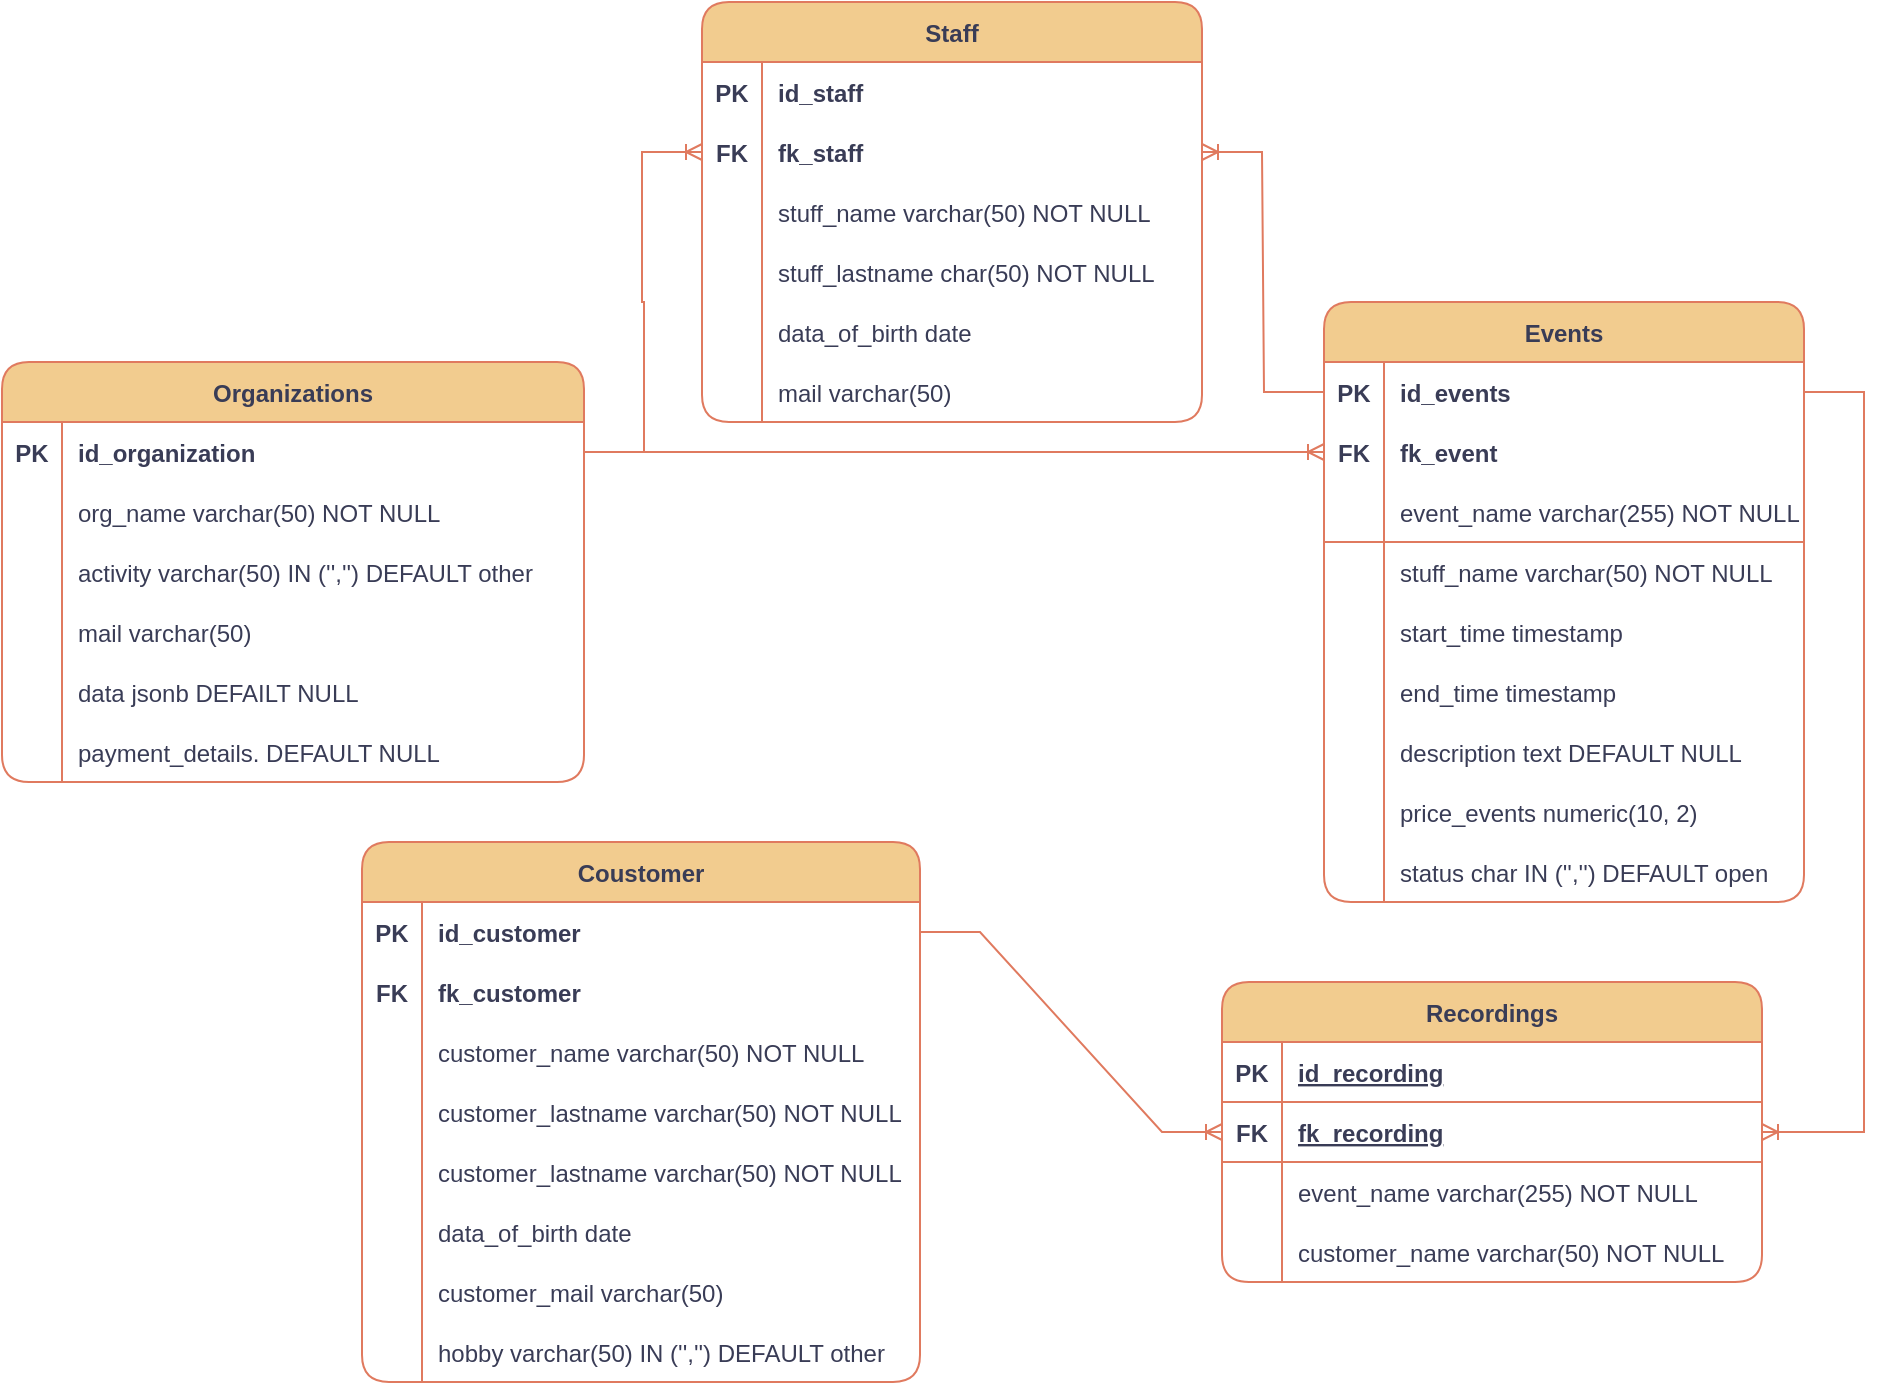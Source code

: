 <mxfile version="22.0.0" type="github">
  <diagram id="R2lEEEUBdFMjLlhIrx00" name="Page-1">
    <mxGraphModel dx="1947" dy="1681" grid="1" gridSize="10" guides="1" tooltips="1" connect="1" arrows="1" fold="1" page="1" pageScale="1" pageWidth="850" pageHeight="1100" math="0" shadow="0" extFonts="Permanent Marker^https://fonts.googleapis.com/css?family=Permanent+Marker">
      <root>
        <mxCell id="0" />
        <mxCell id="1" parent="0" />
        <mxCell id="C-vyLk0tnHw3VtMMgP7b-2" value="Events" style="shape=table;startSize=30;container=1;collapsible=1;childLayout=tableLayout;fixedRows=1;rowLines=0;fontStyle=1;align=center;resizeLast=1;rounded=1;labelBackgroundColor=none;fillColor=#F2CC8F;strokeColor=#E07A5F;fontColor=#393C56;" parent="1" vertex="1">
          <mxGeometry x="531" y="70" width="240" height="300" as="geometry" />
        </mxCell>
        <mxCell id="FcAonX_O4nh6kJEHTX_8-189" value="" style="shape=partialRectangle;collapsible=0;dropTarget=0;pointerEvents=0;fillColor=none;points=[[0,0.5],[1,0.5]];portConstraint=eastwest;top=0;left=0;right=0;bottom=0;rounded=1;labelBackgroundColor=none;strokeColor=#E07A5F;fontColor=#393C56;" vertex="1" parent="C-vyLk0tnHw3VtMMgP7b-2">
          <mxGeometry y="30" width="240" height="30" as="geometry" />
        </mxCell>
        <mxCell id="FcAonX_O4nh6kJEHTX_8-190" value="PK" style="shape=partialRectangle;overflow=hidden;connectable=0;fillColor=none;top=0;left=0;bottom=0;right=0;rounded=1;labelBackgroundColor=none;strokeColor=#E07A5F;fontColor=#393C56;fontStyle=1" vertex="1" parent="FcAonX_O4nh6kJEHTX_8-189">
          <mxGeometry width="30" height="30" as="geometry">
            <mxRectangle width="30" height="30" as="alternateBounds" />
          </mxGeometry>
        </mxCell>
        <mxCell id="FcAonX_O4nh6kJEHTX_8-191" value="id_events" style="shape=partialRectangle;overflow=hidden;connectable=0;fillColor=none;top=0;left=0;bottom=0;right=0;align=left;spacingLeft=6;rounded=1;labelBackgroundColor=none;strokeColor=#E07A5F;fontColor=#393C56;fontStyle=1" vertex="1" parent="FcAonX_O4nh6kJEHTX_8-189">
          <mxGeometry x="30" width="210" height="30" as="geometry">
            <mxRectangle width="210" height="30" as="alternateBounds" />
          </mxGeometry>
        </mxCell>
        <mxCell id="FcAonX_O4nh6kJEHTX_8-214" value="" style="shape=partialRectangle;collapsible=0;dropTarget=0;pointerEvents=0;fillColor=none;points=[[0,0.5],[1,0.5]];portConstraint=eastwest;top=0;left=0;right=0;bottom=0;rounded=1;labelBackgroundColor=none;strokeColor=#E07A5F;fontColor=#393C56;" vertex="1" parent="C-vyLk0tnHw3VtMMgP7b-2">
          <mxGeometry y="60" width="240" height="30" as="geometry" />
        </mxCell>
        <mxCell id="FcAonX_O4nh6kJEHTX_8-215" value="FK" style="shape=partialRectangle;overflow=hidden;connectable=0;fillColor=none;top=0;left=0;bottom=0;right=0;rounded=1;labelBackgroundColor=none;strokeColor=#E07A5F;fontColor=#393C56;fontStyle=1" vertex="1" parent="FcAonX_O4nh6kJEHTX_8-214">
          <mxGeometry width="30" height="30" as="geometry">
            <mxRectangle width="30" height="30" as="alternateBounds" />
          </mxGeometry>
        </mxCell>
        <mxCell id="FcAonX_O4nh6kJEHTX_8-216" value="fk_event" style="shape=partialRectangle;overflow=hidden;connectable=0;fillColor=none;top=0;left=0;bottom=0;right=0;align=left;spacingLeft=6;rounded=1;labelBackgroundColor=none;strokeColor=#E07A5F;fontColor=#393C56;fontStyle=1" vertex="1" parent="FcAonX_O4nh6kJEHTX_8-214">
          <mxGeometry x="30" width="210" height="30" as="geometry">
            <mxRectangle width="210" height="30" as="alternateBounds" />
          </mxGeometry>
        </mxCell>
        <mxCell id="C-vyLk0tnHw3VtMMgP7b-3" value="" style="shape=partialRectangle;collapsible=0;dropTarget=0;pointerEvents=0;fillColor=none;points=[[0,0.5],[1,0.5]];portConstraint=eastwest;top=0;left=0;right=0;bottom=1;rounded=1;labelBackgroundColor=none;strokeColor=#E07A5F;fontColor=#393C56;" parent="C-vyLk0tnHw3VtMMgP7b-2" vertex="1">
          <mxGeometry y="90" width="240" height="30" as="geometry" />
        </mxCell>
        <mxCell id="C-vyLk0tnHw3VtMMgP7b-4" value="" style="shape=partialRectangle;overflow=hidden;connectable=0;fillColor=none;top=0;left=0;bottom=0;right=0;fontStyle=1;rounded=1;labelBackgroundColor=none;strokeColor=#E07A5F;fontColor=#393C56;" parent="C-vyLk0tnHw3VtMMgP7b-3" vertex="1">
          <mxGeometry width="30" height="30" as="geometry">
            <mxRectangle width="30" height="30" as="alternateBounds" />
          </mxGeometry>
        </mxCell>
        <mxCell id="C-vyLk0tnHw3VtMMgP7b-5" value="event_name varchar(255) NOT NULL" style="shape=partialRectangle;overflow=hidden;connectable=0;fillColor=none;top=0;left=0;bottom=0;right=0;align=left;spacingLeft=6;fontStyle=0;rounded=1;labelBackgroundColor=none;strokeColor=default;fontColor=#393C56;" parent="C-vyLk0tnHw3VtMMgP7b-3" vertex="1">
          <mxGeometry x="30" width="210" height="30" as="geometry">
            <mxRectangle width="210" height="30" as="alternateBounds" />
          </mxGeometry>
        </mxCell>
        <mxCell id="C-vyLk0tnHw3VtMMgP7b-6" value="" style="shape=partialRectangle;collapsible=0;dropTarget=0;pointerEvents=0;fillColor=none;points=[[0,0.5],[1,0.5]];portConstraint=eastwest;top=0;left=0;right=0;bottom=0;rounded=1;labelBackgroundColor=none;strokeColor=#E07A5F;fontColor=#393C56;" parent="C-vyLk0tnHw3VtMMgP7b-2" vertex="1">
          <mxGeometry y="120" width="240" height="30" as="geometry" />
        </mxCell>
        <mxCell id="C-vyLk0tnHw3VtMMgP7b-7" value="" style="shape=partialRectangle;overflow=hidden;connectable=0;fillColor=none;top=0;left=0;bottom=0;right=0;rounded=1;labelBackgroundColor=none;strokeColor=#E07A5F;fontColor=#393C56;" parent="C-vyLk0tnHw3VtMMgP7b-6" vertex="1">
          <mxGeometry width="30" height="30" as="geometry">
            <mxRectangle width="30" height="30" as="alternateBounds" />
          </mxGeometry>
        </mxCell>
        <mxCell id="C-vyLk0tnHw3VtMMgP7b-8" value="stuff_name varchar(50) NOT NULL" style="shape=partialRectangle;overflow=hidden;connectable=0;fillColor=none;top=0;left=0;bottom=0;right=0;align=left;spacingLeft=6;rounded=1;labelBackgroundColor=none;strokeColor=#E07A5F;fontColor=#393C56;" parent="C-vyLk0tnHw3VtMMgP7b-6" vertex="1">
          <mxGeometry x="30" width="210" height="30" as="geometry">
            <mxRectangle width="210" height="30" as="alternateBounds" />
          </mxGeometry>
        </mxCell>
        <mxCell id="C-vyLk0tnHw3VtMMgP7b-9" value="" style="shape=partialRectangle;collapsible=0;dropTarget=0;pointerEvents=0;fillColor=none;points=[[0,0.5],[1,0.5]];portConstraint=eastwest;top=0;left=0;right=0;bottom=0;rounded=1;labelBackgroundColor=none;strokeColor=#E07A5F;fontColor=#393C56;" parent="C-vyLk0tnHw3VtMMgP7b-2" vertex="1">
          <mxGeometry y="150" width="240" height="30" as="geometry" />
        </mxCell>
        <mxCell id="C-vyLk0tnHw3VtMMgP7b-10" value="" style="shape=partialRectangle;overflow=hidden;connectable=0;fillColor=none;top=0;left=0;bottom=0;right=0;rounded=1;labelBackgroundColor=none;strokeColor=#E07A5F;fontColor=#393C56;" parent="C-vyLk0tnHw3VtMMgP7b-9" vertex="1">
          <mxGeometry width="30" height="30" as="geometry">
            <mxRectangle width="30" height="30" as="alternateBounds" />
          </mxGeometry>
        </mxCell>
        <mxCell id="C-vyLk0tnHw3VtMMgP7b-11" value="start_time timestamp" style="shape=partialRectangle;overflow=hidden;connectable=0;fillColor=none;top=0;left=0;bottom=0;right=0;align=left;spacingLeft=6;rounded=1;labelBackgroundColor=none;strokeColor=#E07A5F;fontColor=#393C56;" parent="C-vyLk0tnHw3VtMMgP7b-9" vertex="1">
          <mxGeometry x="30" width="210" height="30" as="geometry">
            <mxRectangle width="210" height="30" as="alternateBounds" />
          </mxGeometry>
        </mxCell>
        <mxCell id="FcAonX_O4nh6kJEHTX_8-180" value="" style="shape=partialRectangle;collapsible=0;dropTarget=0;pointerEvents=0;fillColor=none;points=[[0,0.5],[1,0.5]];portConstraint=eastwest;top=0;left=0;right=0;bottom=0;rounded=1;labelBackgroundColor=none;strokeColor=#E07A5F;fontColor=#393C56;" vertex="1" parent="C-vyLk0tnHw3VtMMgP7b-2">
          <mxGeometry y="180" width="240" height="30" as="geometry" />
        </mxCell>
        <mxCell id="FcAonX_O4nh6kJEHTX_8-181" value="" style="shape=partialRectangle;overflow=hidden;connectable=0;fillColor=none;top=0;left=0;bottom=0;right=0;rounded=1;labelBackgroundColor=none;strokeColor=#E07A5F;fontColor=#393C56;" vertex="1" parent="FcAonX_O4nh6kJEHTX_8-180">
          <mxGeometry width="30" height="30" as="geometry">
            <mxRectangle width="30" height="30" as="alternateBounds" />
          </mxGeometry>
        </mxCell>
        <mxCell id="FcAonX_O4nh6kJEHTX_8-182" value="end_time timestamp" style="shape=partialRectangle;overflow=hidden;connectable=0;fillColor=none;top=0;left=0;bottom=0;right=0;align=left;spacingLeft=6;rounded=1;labelBackgroundColor=none;strokeColor=#E07A5F;fontColor=#393C56;" vertex="1" parent="FcAonX_O4nh6kJEHTX_8-180">
          <mxGeometry x="30" width="210" height="30" as="geometry">
            <mxRectangle width="210" height="30" as="alternateBounds" />
          </mxGeometry>
        </mxCell>
        <mxCell id="FcAonX_O4nh6kJEHTX_8-199" value="" style="shape=partialRectangle;collapsible=0;dropTarget=0;pointerEvents=0;fillColor=none;points=[[0,0.5],[1,0.5]];portConstraint=eastwest;top=0;left=0;right=0;bottom=0;rounded=1;labelBackgroundColor=none;strokeColor=#E07A5F;fontColor=#393C56;" vertex="1" parent="C-vyLk0tnHw3VtMMgP7b-2">
          <mxGeometry y="210" width="240" height="30" as="geometry" />
        </mxCell>
        <mxCell id="FcAonX_O4nh6kJEHTX_8-200" value="" style="shape=partialRectangle;overflow=hidden;connectable=0;fillColor=none;top=0;left=0;bottom=0;right=0;rounded=1;labelBackgroundColor=none;strokeColor=#E07A5F;fontColor=#393C56;" vertex="1" parent="FcAonX_O4nh6kJEHTX_8-199">
          <mxGeometry width="30" height="30" as="geometry">
            <mxRectangle width="30" height="30" as="alternateBounds" />
          </mxGeometry>
        </mxCell>
        <mxCell id="FcAonX_O4nh6kJEHTX_8-201" value="description text DEFAULT NULL" style="shape=partialRectangle;overflow=hidden;connectable=0;fillColor=none;top=0;left=0;bottom=0;right=0;align=left;spacingLeft=6;rounded=1;labelBackgroundColor=none;strokeColor=#E07A5F;fontColor=#393C56;" vertex="1" parent="FcAonX_O4nh6kJEHTX_8-199">
          <mxGeometry x="30" width="210" height="30" as="geometry">
            <mxRectangle width="210" height="30" as="alternateBounds" />
          </mxGeometry>
        </mxCell>
        <mxCell id="FcAonX_O4nh6kJEHTX_8-208" value="" style="shape=partialRectangle;collapsible=0;dropTarget=0;pointerEvents=0;fillColor=none;points=[[0,0.5],[1,0.5]];portConstraint=eastwest;top=0;left=0;right=0;bottom=0;rounded=1;labelBackgroundColor=none;strokeColor=#E07A5F;fontColor=#393C56;" vertex="1" parent="C-vyLk0tnHw3VtMMgP7b-2">
          <mxGeometry y="240" width="240" height="30" as="geometry" />
        </mxCell>
        <mxCell id="FcAonX_O4nh6kJEHTX_8-209" value="" style="shape=partialRectangle;overflow=hidden;connectable=0;fillColor=none;top=0;left=0;bottom=0;right=0;rounded=1;labelBackgroundColor=none;strokeColor=#E07A5F;fontColor=#393C56;" vertex="1" parent="FcAonX_O4nh6kJEHTX_8-208">
          <mxGeometry width="30" height="30" as="geometry">
            <mxRectangle width="30" height="30" as="alternateBounds" />
          </mxGeometry>
        </mxCell>
        <mxCell id="FcAonX_O4nh6kJEHTX_8-210" value="price_events numeric(10, 2)" style="shape=partialRectangle;overflow=hidden;connectable=0;fillColor=none;top=0;left=0;bottom=0;right=0;align=left;spacingLeft=6;rounded=1;labelBackgroundColor=none;strokeColor=#E07A5F;fontColor=#393C56;" vertex="1" parent="FcAonX_O4nh6kJEHTX_8-208">
          <mxGeometry x="30" width="210" height="30" as="geometry">
            <mxRectangle width="210" height="30" as="alternateBounds" />
          </mxGeometry>
        </mxCell>
        <mxCell id="FcAonX_O4nh6kJEHTX_8-257" value="" style="shape=partialRectangle;collapsible=0;dropTarget=0;pointerEvents=0;fillColor=none;points=[[0,0.5],[1,0.5]];portConstraint=eastwest;top=0;left=0;right=0;bottom=0;rounded=1;labelBackgroundColor=none;strokeColor=#E07A5F;fontColor=#393C56;" vertex="1" parent="C-vyLk0tnHw3VtMMgP7b-2">
          <mxGeometry y="270" width="240" height="30" as="geometry" />
        </mxCell>
        <mxCell id="FcAonX_O4nh6kJEHTX_8-258" value="" style="shape=partialRectangle;overflow=hidden;connectable=0;fillColor=none;top=0;left=0;bottom=0;right=0;rounded=1;labelBackgroundColor=none;strokeColor=#E07A5F;fontColor=#393C56;" vertex="1" parent="FcAonX_O4nh6kJEHTX_8-257">
          <mxGeometry width="30" height="30" as="geometry">
            <mxRectangle width="30" height="30" as="alternateBounds" />
          </mxGeometry>
        </mxCell>
        <mxCell id="FcAonX_O4nh6kJEHTX_8-259" value="status char IN (&#39;&#39;,&#39;&#39;) DEFAULT open" style="shape=partialRectangle;overflow=hidden;connectable=0;fillColor=none;top=0;left=0;bottom=0;right=0;align=left;spacingLeft=6;rounded=1;labelBackgroundColor=none;strokeColor=#E07A5F;fontColor=#393C56;" vertex="1" parent="FcAonX_O4nh6kJEHTX_8-257">
          <mxGeometry x="30" width="210" height="30" as="geometry">
            <mxRectangle width="210" height="30" as="alternateBounds" />
          </mxGeometry>
        </mxCell>
        <mxCell id="C-vyLk0tnHw3VtMMgP7b-13" value="Recordings" style="shape=table;startSize=30;container=1;collapsible=1;childLayout=tableLayout;fixedRows=1;rowLines=0;fontStyle=1;align=center;resizeLast=1;rounded=1;labelBackgroundColor=none;fillColor=#F2CC8F;strokeColor=#E07A5F;fontColor=#393C56;" parent="1" vertex="1">
          <mxGeometry x="480" y="410" width="270" height="150" as="geometry" />
        </mxCell>
        <mxCell id="C-vyLk0tnHw3VtMMgP7b-14" value="" style="shape=partialRectangle;collapsible=0;dropTarget=0;pointerEvents=0;fillColor=none;points=[[0,0.5],[1,0.5]];portConstraint=eastwest;top=0;left=0;right=0;bottom=1;rounded=1;labelBackgroundColor=none;strokeColor=#E07A5F;fontColor=#393C56;" parent="C-vyLk0tnHw3VtMMgP7b-13" vertex="1">
          <mxGeometry y="30" width="270" height="30" as="geometry" />
        </mxCell>
        <mxCell id="C-vyLk0tnHw3VtMMgP7b-15" value="PK" style="shape=partialRectangle;overflow=hidden;connectable=0;fillColor=none;top=0;left=0;bottom=0;right=0;fontStyle=1;rounded=1;labelBackgroundColor=none;strokeColor=#E07A5F;fontColor=#393C56;" parent="C-vyLk0tnHw3VtMMgP7b-14" vertex="1">
          <mxGeometry width="30" height="30" as="geometry">
            <mxRectangle width="30" height="30" as="alternateBounds" />
          </mxGeometry>
        </mxCell>
        <mxCell id="C-vyLk0tnHw3VtMMgP7b-16" value="id_recording" style="shape=partialRectangle;overflow=hidden;connectable=0;fillColor=none;top=0;left=0;bottom=0;right=0;align=left;spacingLeft=6;fontStyle=5;rounded=1;labelBackgroundColor=none;strokeColor=#E07A5F;fontColor=#393C56;" parent="C-vyLk0tnHw3VtMMgP7b-14" vertex="1">
          <mxGeometry x="30" width="240" height="30" as="geometry">
            <mxRectangle width="240" height="30" as="alternateBounds" />
          </mxGeometry>
        </mxCell>
        <mxCell id="FcAonX_O4nh6kJEHTX_8-226" value="" style="shape=partialRectangle;collapsible=0;dropTarget=0;pointerEvents=0;fillColor=none;points=[[0,0.5],[1,0.5]];portConstraint=eastwest;top=0;left=0;right=0;bottom=1;rounded=1;labelBackgroundColor=none;strokeColor=#E07A5F;fontColor=#393C56;" vertex="1" parent="C-vyLk0tnHw3VtMMgP7b-13">
          <mxGeometry y="60" width="270" height="30" as="geometry" />
        </mxCell>
        <mxCell id="FcAonX_O4nh6kJEHTX_8-227" value="FK" style="shape=partialRectangle;overflow=hidden;connectable=0;fillColor=none;top=0;left=0;bottom=0;right=0;fontStyle=1;rounded=1;labelBackgroundColor=none;strokeColor=#E07A5F;fontColor=#393C56;" vertex="1" parent="FcAonX_O4nh6kJEHTX_8-226">
          <mxGeometry width="30" height="30" as="geometry">
            <mxRectangle width="30" height="30" as="alternateBounds" />
          </mxGeometry>
        </mxCell>
        <mxCell id="FcAonX_O4nh6kJEHTX_8-228" value="fk_recording" style="shape=partialRectangle;overflow=hidden;connectable=0;fillColor=none;top=0;left=0;bottom=0;right=0;align=left;spacingLeft=6;fontStyle=5;rounded=1;labelBackgroundColor=none;strokeColor=#E07A5F;fontColor=#393C56;" vertex="1" parent="FcAonX_O4nh6kJEHTX_8-226">
          <mxGeometry x="30" width="240" height="30" as="geometry">
            <mxRectangle width="240" height="30" as="alternateBounds" />
          </mxGeometry>
        </mxCell>
        <mxCell id="C-vyLk0tnHw3VtMMgP7b-17" value="" style="shape=partialRectangle;collapsible=0;dropTarget=0;pointerEvents=0;fillColor=none;points=[[0,0.5],[1,0.5]];portConstraint=eastwest;top=0;left=0;right=0;bottom=0;rounded=1;labelBackgroundColor=none;strokeColor=#E07A5F;fontColor=#393C56;" parent="C-vyLk0tnHw3VtMMgP7b-13" vertex="1">
          <mxGeometry y="90" width="270" height="30" as="geometry" />
        </mxCell>
        <mxCell id="C-vyLk0tnHw3VtMMgP7b-18" value="" style="shape=partialRectangle;overflow=hidden;connectable=0;fillColor=none;top=0;left=0;bottom=0;right=0;rounded=1;labelBackgroundColor=none;strokeColor=#E07A5F;fontColor=#393C56;" parent="C-vyLk0tnHw3VtMMgP7b-17" vertex="1">
          <mxGeometry width="30" height="30" as="geometry">
            <mxRectangle width="30" height="30" as="alternateBounds" />
          </mxGeometry>
        </mxCell>
        <mxCell id="C-vyLk0tnHw3VtMMgP7b-19" value="event_name varchar(255) NOT NULL" style="shape=partialRectangle;overflow=hidden;connectable=0;fillColor=none;top=0;left=0;bottom=0;right=0;align=left;spacingLeft=6;rounded=1;labelBackgroundColor=none;strokeColor=#E07A5F;fontColor=#393C56;" parent="C-vyLk0tnHw3VtMMgP7b-17" vertex="1">
          <mxGeometry x="30" width="240" height="30" as="geometry">
            <mxRectangle width="240" height="30" as="alternateBounds" />
          </mxGeometry>
        </mxCell>
        <mxCell id="FcAonX_O4nh6kJEHTX_8-202" value="" style="shape=partialRectangle;collapsible=0;dropTarget=0;pointerEvents=0;fillColor=none;points=[[0,0.5],[1,0.5]];portConstraint=eastwest;top=0;left=0;right=0;bottom=0;rounded=1;labelBackgroundColor=none;strokeColor=#E07A5F;fontColor=#393C56;" vertex="1" parent="C-vyLk0tnHw3VtMMgP7b-13">
          <mxGeometry y="120" width="270" height="30" as="geometry" />
        </mxCell>
        <mxCell id="FcAonX_O4nh6kJEHTX_8-203" value="" style="shape=partialRectangle;overflow=hidden;connectable=0;fillColor=none;top=0;left=0;bottom=0;right=0;rounded=1;labelBackgroundColor=none;strokeColor=#E07A5F;fontColor=#393C56;" vertex="1" parent="FcAonX_O4nh6kJEHTX_8-202">
          <mxGeometry width="30" height="30" as="geometry">
            <mxRectangle width="30" height="30" as="alternateBounds" />
          </mxGeometry>
        </mxCell>
        <mxCell id="FcAonX_O4nh6kJEHTX_8-204" value="customer_name varchar(50) NOT NULL" style="shape=partialRectangle;overflow=hidden;connectable=0;fillColor=none;top=0;left=0;bottom=0;right=0;align=left;spacingLeft=6;rounded=1;labelBackgroundColor=none;strokeColor=#E07A5F;fontColor=#393C56;" vertex="1" parent="FcAonX_O4nh6kJEHTX_8-202">
          <mxGeometry x="30" width="240" height="30" as="geometry">
            <mxRectangle width="240" height="30" as="alternateBounds" />
          </mxGeometry>
        </mxCell>
        <mxCell id="C-vyLk0tnHw3VtMMgP7b-23" value="Organizations" style="shape=table;startSize=30;container=1;collapsible=1;childLayout=tableLayout;fixedRows=1;rowLines=0;fontStyle=1;align=center;resizeLast=1;rounded=1;labelBackgroundColor=none;fillColor=#F2CC8F;strokeColor=#E07A5F;fontColor=#393C56;" parent="1" vertex="1">
          <mxGeometry x="-130" y="100" width="291" height="210" as="geometry" />
        </mxCell>
        <mxCell id="FcAonX_O4nh6kJEHTX_8-183" value="" style="shape=partialRectangle;collapsible=0;dropTarget=0;pointerEvents=0;fillColor=none;points=[[0,0.5],[1,0.5]];portConstraint=eastwest;top=0;left=0;right=0;bottom=0;rounded=1;labelBackgroundColor=none;strokeColor=#E07A5F;fontColor=#393C56;" vertex="1" parent="C-vyLk0tnHw3VtMMgP7b-23">
          <mxGeometry y="30" width="291" height="30" as="geometry" />
        </mxCell>
        <mxCell id="FcAonX_O4nh6kJEHTX_8-184" value="PK" style="shape=partialRectangle;overflow=hidden;connectable=0;fillColor=none;top=0;left=0;bottom=0;right=0;rounded=1;labelBackgroundColor=none;strokeColor=#E07A5F;fontColor=#393C56;fontStyle=1" vertex="1" parent="FcAonX_O4nh6kJEHTX_8-183">
          <mxGeometry width="30" height="30" as="geometry">
            <mxRectangle width="30" height="30" as="alternateBounds" />
          </mxGeometry>
        </mxCell>
        <mxCell id="FcAonX_O4nh6kJEHTX_8-185" value="id_organization" style="shape=partialRectangle;overflow=hidden;connectable=0;fillColor=none;top=0;left=0;bottom=0;right=0;align=left;spacingLeft=6;rounded=1;labelBackgroundColor=none;strokeColor=#E07A5F;fontColor=#393C56;fontStyle=1" vertex="1" parent="FcAonX_O4nh6kJEHTX_8-183">
          <mxGeometry x="30" width="261" height="30" as="geometry">
            <mxRectangle width="261" height="30" as="alternateBounds" />
          </mxGeometry>
        </mxCell>
        <mxCell id="C-vyLk0tnHw3VtMMgP7b-27" value="" style="shape=partialRectangle;collapsible=0;dropTarget=0;pointerEvents=0;fillColor=none;points=[[0,0.5],[1,0.5]];portConstraint=eastwest;top=0;left=0;right=0;bottom=0;rounded=1;labelBackgroundColor=none;strokeColor=#E07A5F;fontColor=#393C56;" parent="C-vyLk0tnHw3VtMMgP7b-23" vertex="1">
          <mxGeometry y="60" width="291" height="30" as="geometry" />
        </mxCell>
        <mxCell id="C-vyLk0tnHw3VtMMgP7b-28" value="" style="shape=partialRectangle;overflow=hidden;connectable=0;fillColor=none;top=0;left=0;bottom=0;right=0;rounded=1;labelBackgroundColor=none;strokeColor=#E07A5F;fontColor=#393C56;" parent="C-vyLk0tnHw3VtMMgP7b-27" vertex="1">
          <mxGeometry width="30" height="30" as="geometry">
            <mxRectangle width="30" height="30" as="alternateBounds" />
          </mxGeometry>
        </mxCell>
        <mxCell id="C-vyLk0tnHw3VtMMgP7b-29" value="org_name varchar(50) NOT NULL" style="shape=partialRectangle;overflow=hidden;connectable=0;fillColor=none;top=0;left=0;bottom=0;right=0;align=left;spacingLeft=6;rounded=1;labelBackgroundColor=none;strokeColor=#E07A5F;fontColor=#393C56;" parent="C-vyLk0tnHw3VtMMgP7b-27" vertex="1">
          <mxGeometry x="30" width="261" height="30" as="geometry">
            <mxRectangle width="261" height="30" as="alternateBounds" />
          </mxGeometry>
        </mxCell>
        <mxCell id="FcAonX_O4nh6kJEHTX_8-1" value="" style="shape=partialRectangle;collapsible=0;dropTarget=0;pointerEvents=0;fillColor=none;points=[[0,0.5],[1,0.5]];portConstraint=eastwest;top=0;left=0;right=0;bottom=0;rounded=1;labelBackgroundColor=none;strokeColor=#E07A5F;fontColor=#393C56;" vertex="1" parent="C-vyLk0tnHw3VtMMgP7b-23">
          <mxGeometry y="90" width="291" height="30" as="geometry" />
        </mxCell>
        <mxCell id="FcAonX_O4nh6kJEHTX_8-2" value="" style="shape=partialRectangle;overflow=hidden;connectable=0;fillColor=none;top=0;left=0;bottom=0;right=0;rounded=1;labelBackgroundColor=none;strokeColor=#E07A5F;fontColor=#393C56;" vertex="1" parent="FcAonX_O4nh6kJEHTX_8-1">
          <mxGeometry width="30" height="30" as="geometry">
            <mxRectangle width="30" height="30" as="alternateBounds" />
          </mxGeometry>
        </mxCell>
        <mxCell id="FcAonX_O4nh6kJEHTX_8-3" value="activity varchar(50) IN (&#39;&#39;,&#39;&#39;) DEFAULT other" style="shape=partialRectangle;overflow=hidden;connectable=0;fillColor=none;top=0;left=0;bottom=0;right=0;align=left;spacingLeft=6;rounded=1;labelBackgroundColor=none;strokeColor=#E07A5F;fontColor=#393C56;" vertex="1" parent="FcAonX_O4nh6kJEHTX_8-1">
          <mxGeometry x="30" width="261" height="30" as="geometry">
            <mxRectangle width="261" height="30" as="alternateBounds" />
          </mxGeometry>
        </mxCell>
        <mxCell id="FcAonX_O4nh6kJEHTX_8-7" value="" style="shape=partialRectangle;collapsible=0;dropTarget=0;pointerEvents=0;fillColor=none;points=[[0,0.5],[1,0.5]];portConstraint=eastwest;top=0;left=0;right=0;bottom=0;rounded=1;labelBackgroundColor=none;strokeColor=#E07A5F;fontColor=#393C56;" vertex="1" parent="C-vyLk0tnHw3VtMMgP7b-23">
          <mxGeometry y="120" width="291" height="30" as="geometry" />
        </mxCell>
        <mxCell id="FcAonX_O4nh6kJEHTX_8-8" value="" style="shape=partialRectangle;overflow=hidden;connectable=0;fillColor=none;top=0;left=0;bottom=0;right=0;rounded=1;labelBackgroundColor=none;strokeColor=#E07A5F;fontColor=#393C56;" vertex="1" parent="FcAonX_O4nh6kJEHTX_8-7">
          <mxGeometry width="30" height="30" as="geometry">
            <mxRectangle width="30" height="30" as="alternateBounds" />
          </mxGeometry>
        </mxCell>
        <mxCell id="FcAonX_O4nh6kJEHTX_8-9" value="mail varchar(50)" style="shape=partialRectangle;overflow=hidden;connectable=0;fillColor=none;top=0;left=0;bottom=0;right=0;align=left;spacingLeft=6;rounded=1;labelBackgroundColor=none;strokeColor=#E07A5F;fontColor=#393C56;" vertex="1" parent="FcAonX_O4nh6kJEHTX_8-7">
          <mxGeometry x="30" width="261" height="30" as="geometry">
            <mxRectangle width="261" height="30" as="alternateBounds" />
          </mxGeometry>
        </mxCell>
        <mxCell id="FcAonX_O4nh6kJEHTX_8-10" value="" style="shape=partialRectangle;collapsible=0;dropTarget=0;pointerEvents=0;fillColor=none;points=[[0,0.5],[1,0.5]];portConstraint=eastwest;top=0;left=0;right=0;bottom=0;rounded=1;labelBackgroundColor=none;strokeColor=#E07A5F;fontColor=#393C56;" vertex="1" parent="C-vyLk0tnHw3VtMMgP7b-23">
          <mxGeometry y="150" width="291" height="30" as="geometry" />
        </mxCell>
        <mxCell id="FcAonX_O4nh6kJEHTX_8-11" value="" style="shape=partialRectangle;overflow=hidden;connectable=0;fillColor=none;top=0;left=0;bottom=0;right=0;rounded=1;labelBackgroundColor=none;strokeColor=#E07A5F;fontColor=#393C56;" vertex="1" parent="FcAonX_O4nh6kJEHTX_8-10">
          <mxGeometry width="30" height="30" as="geometry">
            <mxRectangle width="30" height="30" as="alternateBounds" />
          </mxGeometry>
        </mxCell>
        <mxCell id="FcAonX_O4nh6kJEHTX_8-12" value="data jsonb DEFAILT NULL" style="shape=partialRectangle;overflow=hidden;connectable=0;fillColor=none;top=0;left=0;bottom=0;right=0;align=left;spacingLeft=6;rounded=1;labelBackgroundColor=none;strokeColor=#E07A5F;fontColor=#393C56;" vertex="1" parent="FcAonX_O4nh6kJEHTX_8-10">
          <mxGeometry x="30" width="261" height="30" as="geometry">
            <mxRectangle width="261" height="30" as="alternateBounds" />
          </mxGeometry>
        </mxCell>
        <mxCell id="FcAonX_O4nh6kJEHTX_8-13" value="" style="shape=partialRectangle;collapsible=0;dropTarget=0;pointerEvents=0;fillColor=none;points=[[0,0.5],[1,0.5]];portConstraint=eastwest;top=0;left=0;right=0;bottom=0;rounded=1;labelBackgroundColor=none;strokeColor=#E07A5F;fontColor=#393C56;" vertex="1" parent="C-vyLk0tnHw3VtMMgP7b-23">
          <mxGeometry y="180" width="291" height="30" as="geometry" />
        </mxCell>
        <mxCell id="FcAonX_O4nh6kJEHTX_8-14" value="" style="shape=partialRectangle;overflow=hidden;connectable=0;fillColor=none;top=0;left=0;bottom=0;right=0;rounded=1;labelBackgroundColor=none;strokeColor=#E07A5F;fontColor=#393C56;" vertex="1" parent="FcAonX_O4nh6kJEHTX_8-13">
          <mxGeometry width="30" height="30" as="geometry">
            <mxRectangle width="30" height="30" as="alternateBounds" />
          </mxGeometry>
        </mxCell>
        <mxCell id="FcAonX_O4nh6kJEHTX_8-15" value="payment_details. DEFAULT NULL" style="shape=partialRectangle;overflow=hidden;connectable=0;fillColor=none;top=0;left=0;bottom=0;right=0;align=left;spacingLeft=6;rounded=1;labelBackgroundColor=none;strokeColor=#E07A5F;fontColor=#393C56;" vertex="1" parent="FcAonX_O4nh6kJEHTX_8-13">
          <mxGeometry x="30" width="261" height="30" as="geometry">
            <mxRectangle width="261" height="30" as="alternateBounds" />
          </mxGeometry>
        </mxCell>
        <mxCell id="JEwM6BS6gwkNIQAgvdOr-1" value="Coustomer" style="shape=table;startSize=30;container=1;collapsible=1;childLayout=tableLayout;fixedRows=1;rowLines=0;fontStyle=1;align=center;resizeLast=1;rounded=1;labelBackgroundColor=none;fillColor=#F2CC8F;strokeColor=#E07A5F;fontColor=#393C56;" vertex="1" parent="1">
          <mxGeometry x="50" y="340" width="279" height="270" as="geometry">
            <mxRectangle x="120" y="300" width="110" height="30" as="alternateBounds" />
          </mxGeometry>
        </mxCell>
        <mxCell id="FcAonX_O4nh6kJEHTX_8-196" value="" style="shape=partialRectangle;collapsible=0;dropTarget=0;pointerEvents=0;fillColor=none;points=[[0,0.5],[1,0.5]];portConstraint=eastwest;top=0;left=0;right=0;bottom=0;rounded=1;labelBackgroundColor=none;strokeColor=#E07A5F;fontColor=#393C56;" vertex="1" parent="JEwM6BS6gwkNIQAgvdOr-1">
          <mxGeometry y="30" width="279" height="30" as="geometry" />
        </mxCell>
        <mxCell id="FcAonX_O4nh6kJEHTX_8-197" value="PK" style="shape=partialRectangle;overflow=hidden;connectable=0;fillColor=none;top=0;left=0;bottom=0;right=0;rounded=1;labelBackgroundColor=none;strokeColor=#E07A5F;fontColor=#393C56;fontStyle=1" vertex="1" parent="FcAonX_O4nh6kJEHTX_8-196">
          <mxGeometry width="30" height="30" as="geometry">
            <mxRectangle width="30" height="30" as="alternateBounds" />
          </mxGeometry>
        </mxCell>
        <mxCell id="FcAonX_O4nh6kJEHTX_8-198" value="id_customer" style="shape=partialRectangle;overflow=hidden;connectable=0;fillColor=none;top=0;left=0;bottom=0;right=0;align=left;spacingLeft=6;rounded=1;labelBackgroundColor=none;strokeColor=#E07A5F;fontColor=#393C56;fontStyle=1" vertex="1" parent="FcAonX_O4nh6kJEHTX_8-196">
          <mxGeometry x="30" width="249" height="30" as="geometry">
            <mxRectangle width="249" height="30" as="alternateBounds" />
          </mxGeometry>
        </mxCell>
        <mxCell id="FcAonX_O4nh6kJEHTX_8-222" value="" style="shape=partialRectangle;collapsible=0;dropTarget=0;pointerEvents=0;fillColor=none;points=[[0,0.5],[1,0.5]];portConstraint=eastwest;top=0;left=0;right=0;bottom=0;rounded=1;labelBackgroundColor=none;strokeColor=#E07A5F;fontColor=#393C56;" vertex="1" parent="JEwM6BS6gwkNIQAgvdOr-1">
          <mxGeometry y="60" width="279" height="30" as="geometry" />
        </mxCell>
        <mxCell id="FcAonX_O4nh6kJEHTX_8-223" value="FK" style="shape=partialRectangle;overflow=hidden;connectable=0;fillColor=none;top=0;left=0;bottom=0;right=0;rounded=1;labelBackgroundColor=none;strokeColor=#E07A5F;fontColor=#393C56;fontStyle=1" vertex="1" parent="FcAonX_O4nh6kJEHTX_8-222">
          <mxGeometry width="30" height="30" as="geometry">
            <mxRectangle width="30" height="30" as="alternateBounds" />
          </mxGeometry>
        </mxCell>
        <mxCell id="FcAonX_O4nh6kJEHTX_8-224" value="fk_customer" style="shape=partialRectangle;overflow=hidden;connectable=0;fillColor=none;top=0;left=0;bottom=0;right=0;align=left;spacingLeft=6;rounded=1;labelBackgroundColor=none;strokeColor=#E07A5F;fontColor=#393C56;fontStyle=1" vertex="1" parent="FcAonX_O4nh6kJEHTX_8-222">
          <mxGeometry x="30" width="249" height="30" as="geometry">
            <mxRectangle width="249" height="30" as="alternateBounds" />
          </mxGeometry>
        </mxCell>
        <mxCell id="JEwM6BS6gwkNIQAgvdOr-5" value="" style="shape=partialRectangle;collapsible=0;dropTarget=0;pointerEvents=0;fillColor=none;points=[[0,0.5],[1,0.5]];portConstraint=eastwest;top=0;left=0;right=0;bottom=0;rounded=1;labelBackgroundColor=none;strokeColor=#E07A5F;fontColor=#393C56;" vertex="1" parent="JEwM6BS6gwkNIQAgvdOr-1">
          <mxGeometry y="90" width="279" height="30" as="geometry" />
        </mxCell>
        <mxCell id="JEwM6BS6gwkNIQAgvdOr-6" value="" style="shape=partialRectangle;overflow=hidden;connectable=0;fillColor=none;top=0;left=0;bottom=0;right=0;rounded=1;labelBackgroundColor=none;strokeColor=#E07A5F;fontColor=#393C56;" vertex="1" parent="JEwM6BS6gwkNIQAgvdOr-5">
          <mxGeometry width="30" height="30" as="geometry">
            <mxRectangle width="30" height="30" as="alternateBounds" />
          </mxGeometry>
        </mxCell>
        <mxCell id="JEwM6BS6gwkNIQAgvdOr-7" value="" style="shape=partialRectangle;overflow=hidden;connectable=0;fillColor=none;top=0;left=0;bottom=0;right=0;align=left;spacingLeft=6;rounded=1;labelBackgroundColor=none;strokeColor=#E07A5F;fontColor=#393C56;" vertex="1" parent="JEwM6BS6gwkNIQAgvdOr-5">
          <mxGeometry x="30" width="249" height="30" as="geometry">
            <mxRectangle width="249" height="30" as="alternateBounds" />
          </mxGeometry>
        </mxCell>
        <mxCell id="FcAonX_O4nh6kJEHTX_8-260" value="" style="shape=partialRectangle;collapsible=0;dropTarget=0;pointerEvents=0;fillColor=none;points=[[0,0.5],[1,0.5]];portConstraint=eastwest;top=0;left=0;right=0;bottom=0;rounded=1;labelBackgroundColor=none;strokeColor=#E07A5F;fontColor=#393C56;" vertex="1" parent="JEwM6BS6gwkNIQAgvdOr-1">
          <mxGeometry y="120" width="279" height="30" as="geometry" />
        </mxCell>
        <mxCell id="FcAonX_O4nh6kJEHTX_8-261" value="" style="shape=partialRectangle;overflow=hidden;connectable=0;fillColor=none;top=0;left=0;bottom=0;right=0;rounded=1;labelBackgroundColor=none;strokeColor=#E07A5F;fontColor=#393C56;" vertex="1" parent="FcAonX_O4nh6kJEHTX_8-260">
          <mxGeometry width="30" height="30" as="geometry">
            <mxRectangle width="30" height="30" as="alternateBounds" />
          </mxGeometry>
        </mxCell>
        <mxCell id="FcAonX_O4nh6kJEHTX_8-262" value="customer_lastname varchar(50) NOT NULL" style="shape=partialRectangle;overflow=hidden;connectable=0;fillColor=none;top=0;left=0;bottom=0;right=0;align=left;spacingLeft=6;rounded=1;labelBackgroundColor=none;strokeColor=#E07A5F;fontColor=#393C56;" vertex="1" parent="FcAonX_O4nh6kJEHTX_8-260">
          <mxGeometry x="30" width="249" height="30" as="geometry">
            <mxRectangle width="249" height="30" as="alternateBounds" />
          </mxGeometry>
        </mxCell>
        <mxCell id="FcAonX_O4nh6kJEHTX_8-24" value="" style="shape=partialRectangle;collapsible=0;dropTarget=0;pointerEvents=0;fillColor=none;points=[[0,0.5],[1,0.5]];portConstraint=eastwest;top=0;left=0;right=0;bottom=0;rounded=1;labelBackgroundColor=none;strokeColor=#E07A5F;fontColor=#393C56;" vertex="1" parent="JEwM6BS6gwkNIQAgvdOr-1">
          <mxGeometry y="150" width="279" height="30" as="geometry" />
        </mxCell>
        <mxCell id="FcAonX_O4nh6kJEHTX_8-25" value="" style="shape=partialRectangle;overflow=hidden;connectable=0;fillColor=none;top=0;left=0;bottom=0;right=0;rounded=1;labelBackgroundColor=none;strokeColor=#E07A5F;fontColor=#393C56;" vertex="1" parent="FcAonX_O4nh6kJEHTX_8-24">
          <mxGeometry width="30" height="30" as="geometry">
            <mxRectangle width="30" height="30" as="alternateBounds" />
          </mxGeometry>
        </mxCell>
        <mxCell id="FcAonX_O4nh6kJEHTX_8-26" value="customer_lastname varchar(50) NOT NULL" style="shape=partialRectangle;overflow=hidden;connectable=0;fillColor=none;top=0;left=0;bottom=0;right=0;align=left;spacingLeft=6;rounded=1;labelBackgroundColor=none;strokeColor=#E07A5F;fontColor=#393C56;" vertex="1" parent="FcAonX_O4nh6kJEHTX_8-24">
          <mxGeometry x="30" width="249" height="30" as="geometry">
            <mxRectangle width="249" height="30" as="alternateBounds" />
          </mxGeometry>
        </mxCell>
        <mxCell id="FcAonX_O4nh6kJEHTX_8-27" value="" style="shape=partialRectangle;collapsible=0;dropTarget=0;pointerEvents=0;fillColor=none;points=[[0,0.5],[1,0.5]];portConstraint=eastwest;top=0;left=0;right=0;bottom=0;rounded=1;labelBackgroundColor=none;strokeColor=#E07A5F;fontColor=#393C56;" vertex="1" parent="JEwM6BS6gwkNIQAgvdOr-1">
          <mxGeometry y="180" width="279" height="30" as="geometry" />
        </mxCell>
        <mxCell id="FcAonX_O4nh6kJEHTX_8-28" value="" style="shape=partialRectangle;overflow=hidden;connectable=0;fillColor=none;top=0;left=0;bottom=0;right=0;rounded=1;labelBackgroundColor=none;strokeColor=#E07A5F;fontColor=#393C56;" vertex="1" parent="FcAonX_O4nh6kJEHTX_8-27">
          <mxGeometry width="30" height="30" as="geometry">
            <mxRectangle width="30" height="30" as="alternateBounds" />
          </mxGeometry>
        </mxCell>
        <mxCell id="FcAonX_O4nh6kJEHTX_8-29" value="data_of_birth date" style="shape=partialRectangle;overflow=hidden;connectable=0;fillColor=none;top=0;left=0;bottom=0;right=0;align=left;spacingLeft=6;rounded=1;labelBackgroundColor=none;strokeColor=#E07A5F;fontColor=#393C56;" vertex="1" parent="FcAonX_O4nh6kJEHTX_8-27">
          <mxGeometry x="30" width="249" height="30" as="geometry">
            <mxRectangle width="249" height="30" as="alternateBounds" />
          </mxGeometry>
        </mxCell>
        <mxCell id="FcAonX_O4nh6kJEHTX_8-30" value="" style="shape=partialRectangle;collapsible=0;dropTarget=0;pointerEvents=0;fillColor=none;points=[[0,0.5],[1,0.5]];portConstraint=eastwest;top=0;left=0;right=0;bottom=0;rounded=1;labelBackgroundColor=none;strokeColor=#E07A5F;fontColor=#393C56;" vertex="1" parent="JEwM6BS6gwkNIQAgvdOr-1">
          <mxGeometry y="210" width="279" height="30" as="geometry" />
        </mxCell>
        <mxCell id="FcAonX_O4nh6kJEHTX_8-31" value="" style="shape=partialRectangle;overflow=hidden;connectable=0;fillColor=none;top=0;left=0;bottom=0;right=0;rounded=1;labelBackgroundColor=none;strokeColor=#E07A5F;fontColor=#393C56;" vertex="1" parent="FcAonX_O4nh6kJEHTX_8-30">
          <mxGeometry width="30" height="30" as="geometry">
            <mxRectangle width="30" height="30" as="alternateBounds" />
          </mxGeometry>
        </mxCell>
        <mxCell id="FcAonX_O4nh6kJEHTX_8-32" value="customer_mail varchar(50)" style="shape=partialRectangle;overflow=hidden;connectable=0;fillColor=none;top=0;left=0;bottom=0;right=0;align=left;spacingLeft=6;rounded=1;labelBackgroundColor=none;strokeColor=#E07A5F;fontColor=#393C56;" vertex="1" parent="FcAonX_O4nh6kJEHTX_8-30">
          <mxGeometry x="30" width="249" height="30" as="geometry">
            <mxRectangle width="249" height="30" as="alternateBounds" />
          </mxGeometry>
        </mxCell>
        <mxCell id="FcAonX_O4nh6kJEHTX_8-33" value="" style="shape=partialRectangle;collapsible=0;dropTarget=0;pointerEvents=0;fillColor=none;points=[[0,0.5],[1,0.5]];portConstraint=eastwest;top=0;left=0;right=0;bottom=0;rounded=1;labelBackgroundColor=none;strokeColor=#E07A5F;fontColor=#393C56;" vertex="1" parent="JEwM6BS6gwkNIQAgvdOr-1">
          <mxGeometry y="240" width="279" height="30" as="geometry" />
        </mxCell>
        <mxCell id="FcAonX_O4nh6kJEHTX_8-34" value="" style="shape=partialRectangle;overflow=hidden;connectable=0;fillColor=none;top=0;left=0;bottom=0;right=0;rounded=1;labelBackgroundColor=none;strokeColor=#E07A5F;fontColor=#393C56;" vertex="1" parent="FcAonX_O4nh6kJEHTX_8-33">
          <mxGeometry width="30" height="30" as="geometry">
            <mxRectangle width="30" height="30" as="alternateBounds" />
          </mxGeometry>
        </mxCell>
        <mxCell id="FcAonX_O4nh6kJEHTX_8-35" value="hobby varchar(50) IN (&#39;&#39;,&#39;&#39;) DEFAULT other" style="shape=partialRectangle;overflow=hidden;connectable=0;fillColor=none;top=0;left=0;bottom=0;right=0;align=left;spacingLeft=6;rounded=1;labelBackgroundColor=none;strokeColor=#E07A5F;fontColor=#393C56;" vertex="1" parent="FcAonX_O4nh6kJEHTX_8-33">
          <mxGeometry x="30" width="249" height="30" as="geometry">
            <mxRectangle width="249" height="30" as="alternateBounds" />
          </mxGeometry>
        </mxCell>
        <object label="Staff" id="JEwM6BS6gwkNIQAgvdOr-8">
          <mxCell style="shape=table;startSize=30;container=1;collapsible=1;childLayout=tableLayout;fixedRows=1;rowLines=0;fontStyle=1;align=center;resizeLast=1;rounded=1;labelBackgroundColor=none;fillColor=#F2CC8F;strokeColor=#E07A5F;fontColor=#393C56;" vertex="1" parent="1">
            <mxGeometry x="220" y="-80" width="250" height="210" as="geometry">
              <mxRectangle x="270" y="-80" width="70" height="30" as="alternateBounds" />
            </mxGeometry>
          </mxCell>
        </object>
        <mxCell id="FcAonX_O4nh6kJEHTX_8-192" value="" style="shape=partialRectangle;collapsible=0;dropTarget=0;pointerEvents=0;fillColor=none;points=[[0,0.5],[1,0.5]];portConstraint=eastwest;top=0;left=0;right=0;bottom=0;rounded=1;labelBackgroundColor=none;strokeColor=#E07A5F;fontColor=#393C56;" vertex="1" parent="JEwM6BS6gwkNIQAgvdOr-8">
          <mxGeometry y="30" width="250" height="30" as="geometry" />
        </mxCell>
        <mxCell id="FcAonX_O4nh6kJEHTX_8-193" value="PK" style="shape=partialRectangle;overflow=hidden;connectable=0;fillColor=none;top=0;left=0;bottom=0;right=0;rounded=1;labelBackgroundColor=none;strokeColor=#E07A5F;fontColor=#393C56;fontStyle=1" vertex="1" parent="FcAonX_O4nh6kJEHTX_8-192">
          <mxGeometry width="30" height="30" as="geometry">
            <mxRectangle width="30" height="30" as="alternateBounds" />
          </mxGeometry>
        </mxCell>
        <mxCell id="FcAonX_O4nh6kJEHTX_8-194" value="id_staff" style="shape=partialRectangle;overflow=hidden;connectable=0;fillColor=none;top=0;left=0;bottom=0;right=0;align=left;spacingLeft=6;rounded=1;labelBackgroundColor=none;strokeColor=#E07A5F;fontColor=#393C56;fontStyle=1" vertex="1" parent="FcAonX_O4nh6kJEHTX_8-192">
          <mxGeometry x="30" width="220" height="30" as="geometry">
            <mxRectangle width="220" height="30" as="alternateBounds" />
          </mxGeometry>
        </mxCell>
        <mxCell id="FcAonX_O4nh6kJEHTX_8-218" value="" style="shape=partialRectangle;collapsible=0;dropTarget=0;pointerEvents=0;fillColor=none;points=[[0,0.5],[1,0.5]];portConstraint=eastwest;top=0;left=0;right=0;bottom=0;rounded=1;labelBackgroundColor=none;strokeColor=#E07A5F;fontColor=#393C56;" vertex="1" parent="JEwM6BS6gwkNIQAgvdOr-8">
          <mxGeometry y="60" width="250" height="30" as="geometry" />
        </mxCell>
        <mxCell id="FcAonX_O4nh6kJEHTX_8-219" value="FK" style="shape=partialRectangle;overflow=hidden;connectable=0;fillColor=none;top=0;left=0;bottom=0;right=0;rounded=1;labelBackgroundColor=none;strokeColor=#E07A5F;fontColor=#393C56;fontStyle=1" vertex="1" parent="FcAonX_O4nh6kJEHTX_8-218">
          <mxGeometry width="30" height="30" as="geometry">
            <mxRectangle width="30" height="30" as="alternateBounds" />
          </mxGeometry>
        </mxCell>
        <mxCell id="FcAonX_O4nh6kJEHTX_8-220" value="fk_staff" style="shape=partialRectangle;overflow=hidden;connectable=0;fillColor=none;top=0;left=0;bottom=0;right=0;align=left;spacingLeft=6;rounded=1;labelBackgroundColor=none;strokeColor=#E07A5F;fontColor=#393C56;fontStyle=1" vertex="1" parent="FcAonX_O4nh6kJEHTX_8-218">
          <mxGeometry x="30" width="220" height="30" as="geometry">
            <mxRectangle width="220" height="30" as="alternateBounds" />
          </mxGeometry>
        </mxCell>
        <mxCell id="JEwM6BS6gwkNIQAgvdOr-12" value="" style="shape=partialRectangle;collapsible=0;dropTarget=0;pointerEvents=0;fillColor=none;points=[[0,0.5],[1,0.5]];portConstraint=eastwest;top=0;left=0;right=0;bottom=0;rounded=1;labelBackgroundColor=none;strokeColor=#E07A5F;fontColor=#393C56;" vertex="1" parent="JEwM6BS6gwkNIQAgvdOr-8">
          <mxGeometry y="90" width="250" height="30" as="geometry" />
        </mxCell>
        <mxCell id="JEwM6BS6gwkNIQAgvdOr-13" value="" style="shape=partialRectangle;overflow=hidden;connectable=0;fillColor=none;top=0;left=0;bottom=0;right=0;rounded=1;labelBackgroundColor=none;strokeColor=#E07A5F;fontColor=#393C56;" vertex="1" parent="JEwM6BS6gwkNIQAgvdOr-12">
          <mxGeometry width="30" height="30" as="geometry">
            <mxRectangle width="30" height="30" as="alternateBounds" />
          </mxGeometry>
        </mxCell>
        <mxCell id="JEwM6BS6gwkNIQAgvdOr-14" value="stuff_name varchar(50) NOT NULL" style="shape=partialRectangle;overflow=hidden;connectable=0;fillColor=none;top=0;left=0;bottom=0;right=0;align=left;spacingLeft=6;rounded=1;labelBackgroundColor=none;strokeColor=#E07A5F;fontColor=#393C56;" vertex="1" parent="JEwM6BS6gwkNIQAgvdOr-12">
          <mxGeometry x="30" width="220" height="30" as="geometry">
            <mxRectangle width="220" height="30" as="alternateBounds" />
          </mxGeometry>
        </mxCell>
        <mxCell id="FcAonX_O4nh6kJEHTX_8-36" value="" style="shape=partialRectangle;collapsible=0;dropTarget=0;pointerEvents=0;fillColor=none;points=[[0,0.5],[1,0.5]];portConstraint=eastwest;top=0;left=0;right=0;bottom=0;rounded=1;labelBackgroundColor=none;strokeColor=#E07A5F;fontColor=#393C56;" vertex="1" parent="JEwM6BS6gwkNIQAgvdOr-8">
          <mxGeometry y="120" width="250" height="30" as="geometry" />
        </mxCell>
        <mxCell id="FcAonX_O4nh6kJEHTX_8-37" value="" style="shape=partialRectangle;overflow=hidden;connectable=0;fillColor=none;top=0;left=0;bottom=0;right=0;rounded=1;labelBackgroundColor=none;strokeColor=#E07A5F;fontColor=#393C56;" vertex="1" parent="FcAonX_O4nh6kJEHTX_8-36">
          <mxGeometry width="30" height="30" as="geometry">
            <mxRectangle width="30" height="30" as="alternateBounds" />
          </mxGeometry>
        </mxCell>
        <mxCell id="FcAonX_O4nh6kJEHTX_8-38" value="stuff_lastname char(50) NOT NULL" style="shape=partialRectangle;overflow=hidden;connectable=0;fillColor=none;top=0;left=0;bottom=0;right=0;align=left;spacingLeft=6;rounded=1;labelBackgroundColor=none;strokeColor=#E07A5F;fontColor=#393C56;" vertex="1" parent="FcAonX_O4nh6kJEHTX_8-36">
          <mxGeometry x="30" width="220" height="30" as="geometry">
            <mxRectangle width="220" height="30" as="alternateBounds" />
          </mxGeometry>
        </mxCell>
        <mxCell id="FcAonX_O4nh6kJEHTX_8-39" value="" style="shape=partialRectangle;collapsible=0;dropTarget=0;pointerEvents=0;fillColor=none;points=[[0,0.5],[1,0.5]];portConstraint=eastwest;top=0;left=0;right=0;bottom=0;rounded=1;labelBackgroundColor=none;strokeColor=#E07A5F;fontColor=#393C56;" vertex="1" parent="JEwM6BS6gwkNIQAgvdOr-8">
          <mxGeometry y="150" width="250" height="30" as="geometry" />
        </mxCell>
        <mxCell id="FcAonX_O4nh6kJEHTX_8-40" value="" style="shape=partialRectangle;overflow=hidden;connectable=0;fillColor=none;top=0;left=0;bottom=0;right=0;rounded=1;labelBackgroundColor=none;strokeColor=#E07A5F;fontColor=#393C56;" vertex="1" parent="FcAonX_O4nh6kJEHTX_8-39">
          <mxGeometry width="30" height="30" as="geometry">
            <mxRectangle width="30" height="30" as="alternateBounds" />
          </mxGeometry>
        </mxCell>
        <mxCell id="FcAonX_O4nh6kJEHTX_8-41" value="data_of_birth date" style="shape=partialRectangle;overflow=hidden;connectable=0;fillColor=none;top=0;left=0;bottom=0;right=0;align=left;spacingLeft=6;rounded=1;labelBackgroundColor=none;strokeColor=#E07A5F;fontColor=#393C56;" vertex="1" parent="FcAonX_O4nh6kJEHTX_8-39">
          <mxGeometry x="30" width="220" height="30" as="geometry">
            <mxRectangle width="220" height="30" as="alternateBounds" />
          </mxGeometry>
        </mxCell>
        <mxCell id="FcAonX_O4nh6kJEHTX_8-46" value="" style="shape=partialRectangle;collapsible=0;dropTarget=0;pointerEvents=0;fillColor=none;points=[[0,0.5],[1,0.5]];portConstraint=eastwest;top=0;left=0;right=0;bottom=0;rounded=1;labelBackgroundColor=none;strokeColor=#E07A5F;fontColor=#393C56;" vertex="1" parent="JEwM6BS6gwkNIQAgvdOr-8">
          <mxGeometry y="180" width="250" height="30" as="geometry" />
        </mxCell>
        <mxCell id="FcAonX_O4nh6kJEHTX_8-47" value="" style="shape=partialRectangle;overflow=hidden;connectable=0;fillColor=none;top=0;left=0;bottom=0;right=0;rounded=1;labelBackgroundColor=none;strokeColor=#E07A5F;fontColor=#393C56;" vertex="1" parent="FcAonX_O4nh6kJEHTX_8-46">
          <mxGeometry width="30" height="30" as="geometry">
            <mxRectangle width="30" height="30" as="alternateBounds" />
          </mxGeometry>
        </mxCell>
        <mxCell id="FcAonX_O4nh6kJEHTX_8-48" value="mail varchar(50)" style="shape=partialRectangle;overflow=hidden;connectable=0;fillColor=none;top=0;left=0;bottom=0;right=0;align=left;spacingLeft=6;rounded=1;labelBackgroundColor=none;strokeColor=#E07A5F;fontColor=#393C56;" vertex="1" parent="FcAonX_O4nh6kJEHTX_8-46">
          <mxGeometry x="30" width="220" height="30" as="geometry">
            <mxRectangle width="220" height="30" as="alternateBounds" />
          </mxGeometry>
        </mxCell>
        <mxCell id="FcAonX_O4nh6kJEHTX_8-19" value="customer_name varchar(50) NOT NULL" style="shape=partialRectangle;overflow=hidden;connectable=0;fillColor=none;top=0;left=0;bottom=0;right=0;align=left;spacingLeft=6;rounded=1;labelBackgroundColor=none;strokeColor=#E07A5F;fontColor=#393C56;" vertex="1" parent="1">
          <mxGeometry x="80" y="430" width="250" height="30" as="geometry">
            <mxRectangle width="220" height="30" as="alternateBounds" />
          </mxGeometry>
        </mxCell>
        <mxCell id="FcAonX_O4nh6kJEHTX_8-217" value="" style="edgeStyle=entityRelationEdgeStyle;fontSize=12;html=1;endArrow=ERoneToMany;rounded=0;strokeColor=#E07A5F;fontColor=#393C56;fillColor=#F2CC8F;" edge="1" parent="1" source="FcAonX_O4nh6kJEHTX_8-183" target="FcAonX_O4nh6kJEHTX_8-214">
          <mxGeometry width="100" height="100" relative="1" as="geometry">
            <mxPoint x="290" y="350" as="sourcePoint" />
            <mxPoint x="390" y="250" as="targetPoint" />
            <Array as="points">
              <mxPoint x="340" y="210" />
            </Array>
          </mxGeometry>
        </mxCell>
        <mxCell id="FcAonX_O4nh6kJEHTX_8-221" value="" style="edgeStyle=entityRelationEdgeStyle;fontSize=12;html=1;endArrow=ERoneToMany;rounded=0;strokeColor=#E07A5F;fontColor=#393C56;fillColor=#F2CC8F;" edge="1" parent="1" source="FcAonX_O4nh6kJEHTX_8-183" target="FcAonX_O4nh6kJEHTX_8-218">
          <mxGeometry width="100" height="100" relative="1" as="geometry">
            <mxPoint x="170" y="135" as="sourcePoint" />
            <mxPoint x="540" y="135" as="targetPoint" />
            <Array as="points">
              <mxPoint x="350" y="220" />
            </Array>
          </mxGeometry>
        </mxCell>
        <mxCell id="FcAonX_O4nh6kJEHTX_8-225" value="" style="edgeStyle=entityRelationEdgeStyle;fontSize=12;html=1;endArrow=ERoneToMany;rounded=0;strokeColor=#E07A5F;fontColor=#393C56;fillColor=#F2CC8F;" edge="1" parent="1" source="FcAonX_O4nh6kJEHTX_8-189" target="FcAonX_O4nh6kJEHTX_8-218">
          <mxGeometry width="100" height="100" relative="1" as="geometry">
            <mxPoint x="170" y="155" as="sourcePoint" />
            <mxPoint x="380" y="380" as="targetPoint" />
            <Array as="points">
              <mxPoint x="350" y="220" />
            </Array>
          </mxGeometry>
        </mxCell>
        <mxCell id="FcAonX_O4nh6kJEHTX_8-229" value="" style="edgeStyle=entityRelationEdgeStyle;fontSize=12;html=1;endArrow=ERoneToMany;rounded=0;strokeColor=#E07A5F;fontColor=#393C56;fillColor=#F2CC8F;" edge="1" parent="1" source="FcAonX_O4nh6kJEHTX_8-189" target="FcAonX_O4nh6kJEHTX_8-226">
          <mxGeometry width="100" height="100" relative="1" as="geometry">
            <mxPoint x="170" y="155" as="sourcePoint" />
            <mxPoint x="540" y="155" as="targetPoint" />
            <Array as="points">
              <mxPoint x="350" y="220" />
            </Array>
          </mxGeometry>
        </mxCell>
        <mxCell id="FcAonX_O4nh6kJEHTX_8-230" value="" style="edgeStyle=entityRelationEdgeStyle;fontSize=12;html=1;endArrow=ERoneToMany;rounded=0;strokeColor=#E07A5F;fontColor=#393C56;fillColor=#F2CC8F;" edge="1" parent="1" source="FcAonX_O4nh6kJEHTX_8-196" target="FcAonX_O4nh6kJEHTX_8-226">
          <mxGeometry width="100" height="100" relative="1" as="geometry">
            <mxPoint x="170" y="155" as="sourcePoint" />
            <mxPoint x="540" y="155" as="targetPoint" />
            <Array as="points">
              <mxPoint x="350" y="220" />
            </Array>
          </mxGeometry>
        </mxCell>
      </root>
    </mxGraphModel>
  </diagram>
</mxfile>
